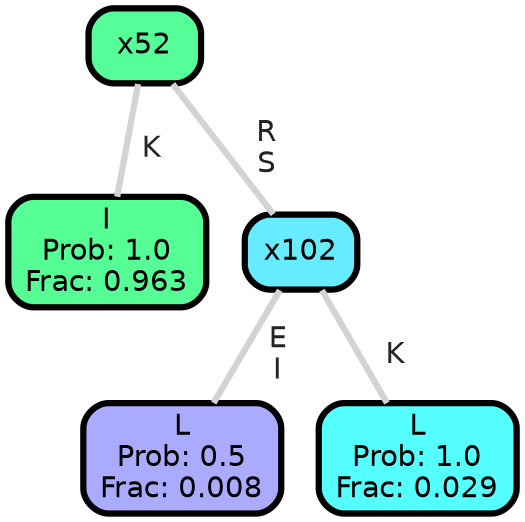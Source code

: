 graph Tree {
node [shape=box, style="filled, rounded",color="black",penwidth="3",fontcolor="black",                 fontname=helvetica] ;
graph [ranksep="0 equally", splines=straight,                 bgcolor=transparent, dpi=200] ;
edge [fontname=helvetica, fontweight=bold,fontcolor=grey14,color=lightgray] ;
0 [label="I
Prob: 1.0
Frac: 0.963", fillcolor="#55ff96"] ;
1 [label="x52", fillcolor="#55fe99"] ;
2 [label="L
Prob: 0.5
Frac: 0.008", fillcolor="#aaaaff"] ;
3 [label="x102", fillcolor="#67ecff"] ;
4 [label="L
Prob: 1.0
Frac: 0.029", fillcolor="#55ffff"] ;
1 -- 0 [label=" K",penwidth=3] ;
1 -- 3 [label=" R\n S",penwidth=3] ;
3 -- 2 [label=" E\n I",penwidth=3] ;
3 -- 4 [label=" K",penwidth=3] ;
{rank = same;}}